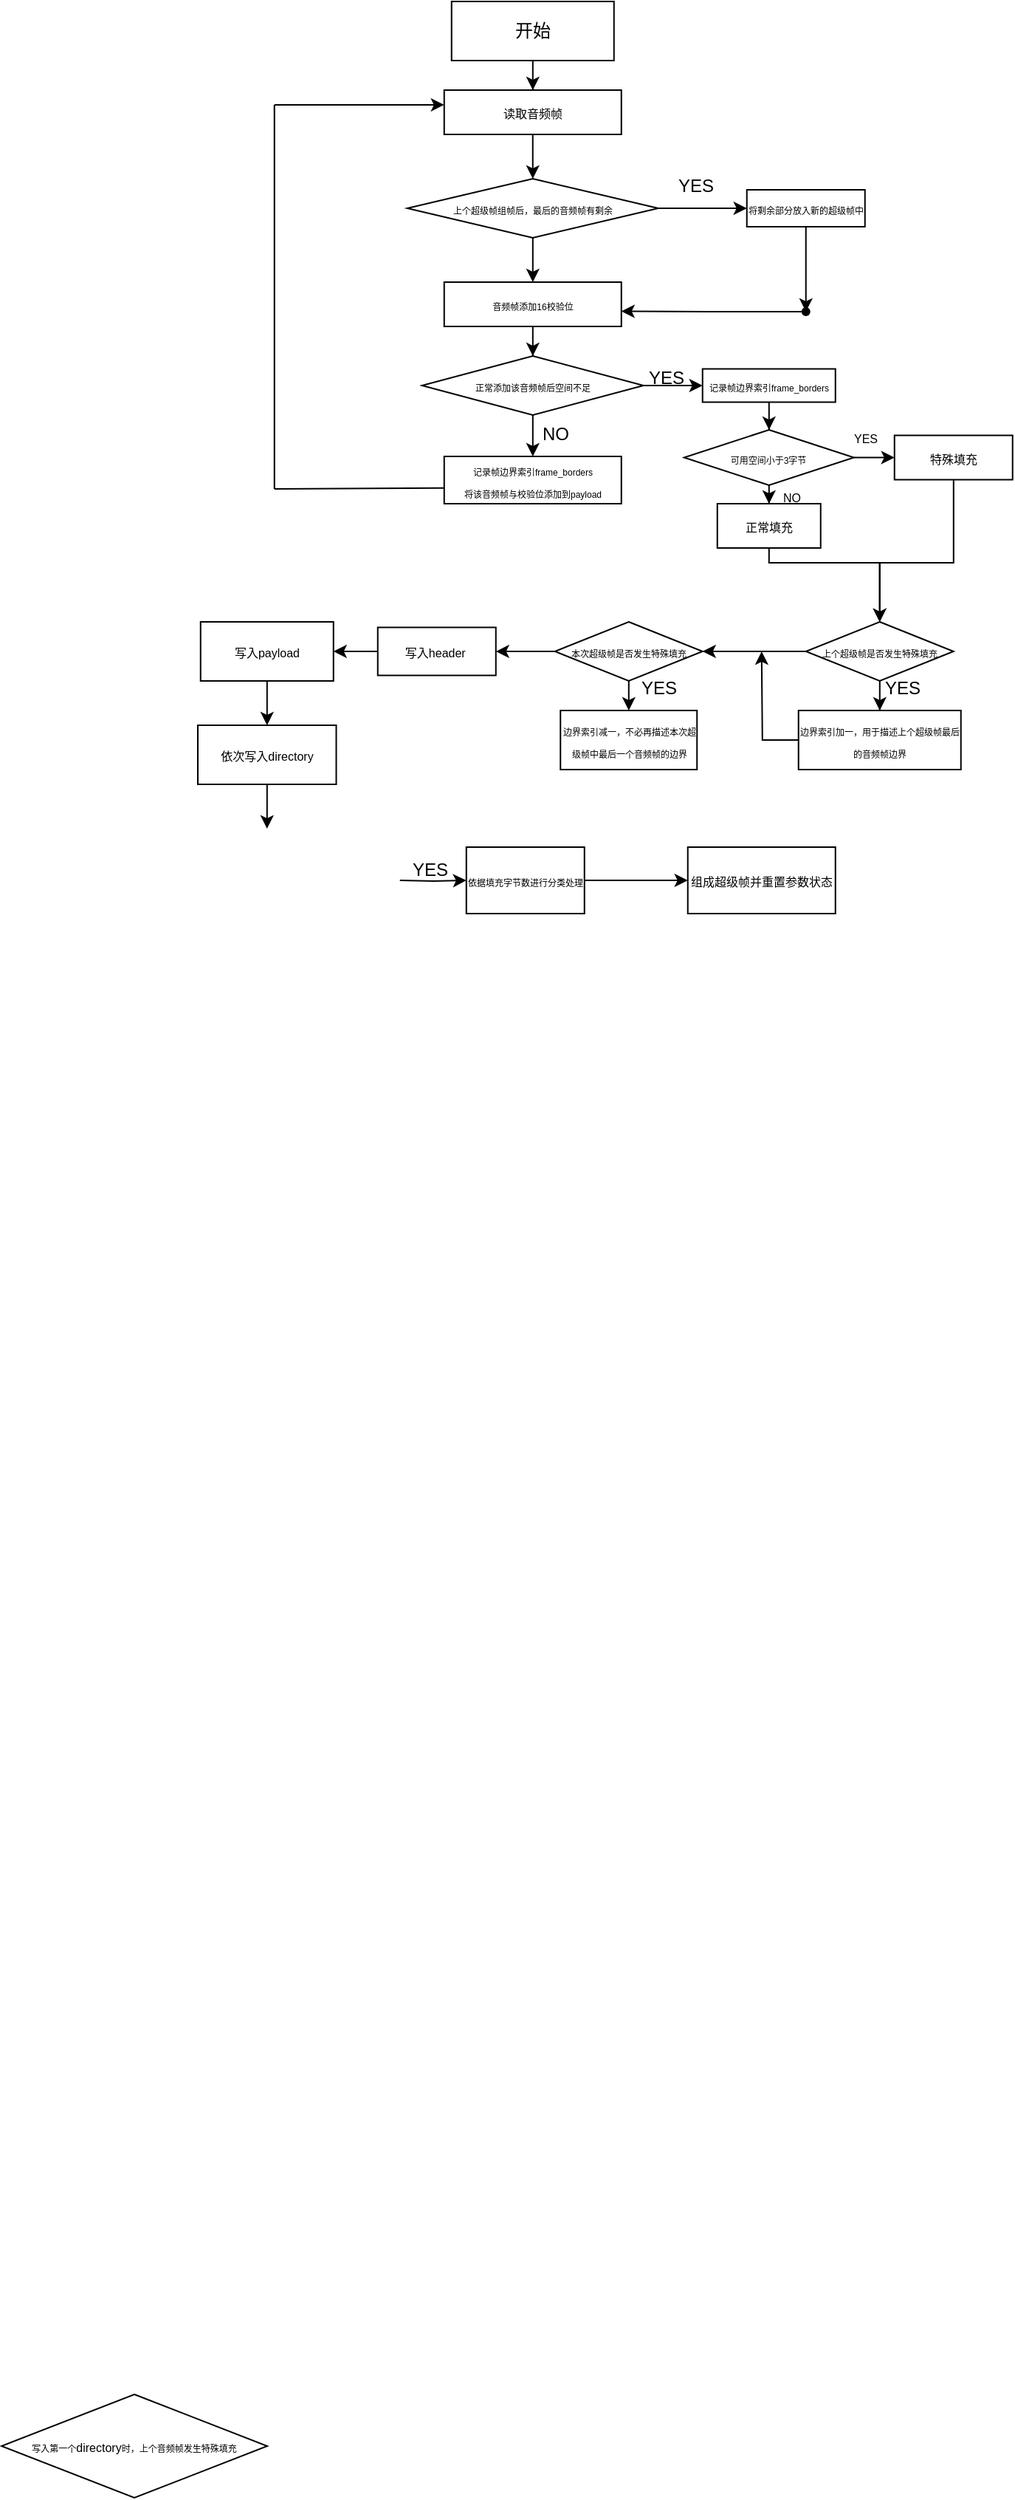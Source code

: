<mxfile version="26.2.3">
  <diagram name="第 1 页" id="n6e04V7jjncT3Dm4Qbx1">
    <mxGraphModel dx="1427" dy="1896" grid="1" gridSize="10" guides="1" tooltips="1" connect="1" arrows="1" fold="1" page="1" pageScale="1" pageWidth="827" pageHeight="1169" math="0" shadow="0">
      <root>
        <mxCell id="0" />
        <mxCell id="1" parent="0" />
        <mxCell id="FQrFjegRPgmL6ipm70EM-15" value="" style="edgeStyle=orthogonalEdgeStyle;rounded=0;orthogonalLoop=1;jettySize=auto;html=1;" parent="1" source="H_5QPLYrO2WsYd4f-BC5-1" target="FQrFjegRPgmL6ipm70EM-16" edge="1">
          <mxGeometry relative="1" as="geometry">
            <mxPoint x="364.87" y="-1010" as="targetPoint" />
          </mxGeometry>
        </mxCell>
        <mxCell id="H_5QPLYrO2WsYd4f-BC5-1" value="开始" style="rounded=0;whiteSpace=wrap;html=1;" parent="1" vertex="1">
          <mxGeometry x="309.87" y="-1090" width="110" height="40" as="geometry" />
        </mxCell>
        <mxCell id="H_5QPLYrO2WsYd4f-BC5-11" value="" style="edgeStyle=orthogonalEdgeStyle;rounded=0;orthogonalLoop=1;jettySize=auto;html=1;" parent="1" source="H_5QPLYrO2WsYd4f-BC5-8" target="H_5QPLYrO2WsYd4f-BC5-10" edge="1">
          <mxGeometry relative="1" as="geometry" />
        </mxCell>
        <mxCell id="H_5QPLYrO2WsYd4f-BC5-14" value="" style="edgeStyle=orthogonalEdgeStyle;rounded=0;orthogonalLoop=1;jettySize=auto;html=1;" parent="1" source="H_5QPLYrO2WsYd4f-BC5-8" target="H_5QPLYrO2WsYd4f-BC5-13" edge="1">
          <mxGeometry relative="1" as="geometry" />
        </mxCell>
        <mxCell id="H_5QPLYrO2WsYd4f-BC5-8" value="&lt;font style=&quot;font-size: 6px;&quot;&gt;上个超级帧组帧后，最后的音频帧有剩余&lt;/font&gt;" style="rhombus;whiteSpace=wrap;html=1;rounded=0;" parent="1" vertex="1">
          <mxGeometry x="279.87" y="-970" width="170" height="40" as="geometry" />
        </mxCell>
        <mxCell id="H_5QPLYrO2WsYd4f-BC5-16" value="" style="edgeStyle=orthogonalEdgeStyle;rounded=0;orthogonalLoop=1;jettySize=auto;html=1;" parent="1" source="H_5QPLYrO2WsYd4f-BC5-10" target="H_5QPLYrO2WsYd4f-BC5-15" edge="1">
          <mxGeometry relative="1" as="geometry" />
        </mxCell>
        <mxCell id="H_5QPLYrO2WsYd4f-BC5-10" value="&lt;font style=&quot;font-size: 6px;&quot;&gt;将剩余部分放入新的超级帧中&lt;/font&gt;" style="whiteSpace=wrap;html=1;rounded=0;" parent="1" vertex="1">
          <mxGeometry x="509.87" y="-962.5" width="80" height="25" as="geometry" />
        </mxCell>
        <mxCell id="H_5QPLYrO2WsYd4f-BC5-12" value="YES" style="text;html=1;align=center;verticalAlign=middle;resizable=0;points=[];autosize=1;strokeColor=none;fillColor=none;" parent="1" vertex="1">
          <mxGeometry x="449.87" y="-980" width="50" height="30" as="geometry" />
        </mxCell>
        <mxCell id="H_5QPLYrO2WsYd4f-BC5-21" value="" style="edgeStyle=orthogonalEdgeStyle;rounded=0;orthogonalLoop=1;jettySize=auto;html=1;" parent="1" source="H_5QPLYrO2WsYd4f-BC5-13" target="H_5QPLYrO2WsYd4f-BC5-20" edge="1">
          <mxGeometry relative="1" as="geometry" />
        </mxCell>
        <mxCell id="H_5QPLYrO2WsYd4f-BC5-13" value="&lt;font style=&quot;font-size: 6px;&quot;&gt;音频帧添加16校验位&lt;/font&gt;" style="rounded=0;whiteSpace=wrap;html=1;" parent="1" vertex="1">
          <mxGeometry x="304.87" y="-900" width="120" height="30" as="geometry" />
        </mxCell>
        <mxCell id="H_5QPLYrO2WsYd4f-BC5-17" value="" style="edgeStyle=orthogonalEdgeStyle;rounded=0;orthogonalLoop=1;jettySize=auto;html=1;" parent="1" source="H_5QPLYrO2WsYd4f-BC5-15" edge="1">
          <mxGeometry relative="1" as="geometry">
            <mxPoint x="549.87" y="-880.25" as="sourcePoint" />
            <mxPoint x="424.87" y="-880.25" as="targetPoint" />
            <Array as="points" />
          </mxGeometry>
        </mxCell>
        <mxCell id="FQrFjegRPgmL6ipm70EM-2" value="" style="edgeStyle=orthogonalEdgeStyle;rounded=0;orthogonalLoop=1;jettySize=auto;html=1;" parent="1" source="H_5QPLYrO2WsYd4f-BC5-20" target="FQrFjegRPgmL6ipm70EM-1" edge="1">
          <mxGeometry relative="1" as="geometry" />
        </mxCell>
        <mxCell id="FQrFjegRPgmL6ipm70EM-5" value="" style="edgeStyle=orthogonalEdgeStyle;rounded=0;orthogonalLoop=1;jettySize=auto;html=1;" parent="1" source="H_5QPLYrO2WsYd4f-BC5-20" target="FQrFjegRPgmL6ipm70EM-4" edge="1">
          <mxGeometry relative="1" as="geometry" />
        </mxCell>
        <mxCell id="H_5QPLYrO2WsYd4f-BC5-20" value="&lt;font style=&quot;font-size: 6px;&quot;&gt;正常添加该音频帧后空间不足&lt;/font&gt;" style="rhombus;whiteSpace=wrap;html=1;rounded=0;" parent="1" vertex="1">
          <mxGeometry x="289.87" y="-850" width="150" height="40" as="geometry" />
        </mxCell>
        <mxCell id="H_5QPLYrO2WsYd4f-BC5-23" value="" style="edgeStyle=orthogonalEdgeStyle;rounded=0;orthogonalLoop=1;jettySize=auto;html=1;" parent="1" target="H_5QPLYrO2WsYd4f-BC5-15" edge="1">
          <mxGeometry relative="1" as="geometry">
            <mxPoint x="549.87" y="-880.25" as="sourcePoint" />
            <mxPoint x="424.87" y="-880.25" as="targetPoint" />
            <Array as="points" />
          </mxGeometry>
        </mxCell>
        <mxCell id="H_5QPLYrO2WsYd4f-BC5-15" value="" style="shape=waypoint;sketch=0;size=6;pointerEvents=1;points=[];fillColor=default;resizable=0;rotatable=0;perimeter=centerPerimeter;snapToPoint=1;rounded=0;" parent="1" vertex="1">
          <mxGeometry x="539.87" y="-890" width="20" height="20" as="geometry" />
        </mxCell>
        <mxCell id="FQrFjegRPgmL6ipm70EM-1" value="&lt;div&gt;&lt;span style=&quot;font-size: 6px; background-color: transparent; color: light-dark(rgb(0, 0, 0), rgb(255, 255, 255));&quot;&gt;记录帧边界索引frame_borders&lt;/span&gt;&lt;/div&gt;&lt;div&gt;&lt;span style=&quot;font-size: 6px; background-color: transparent; color: light-dark(rgb(0, 0, 0), rgb(255, 255, 255));&quot;&gt;将该音频帧与校验位添加到payload&lt;/span&gt;&lt;/div&gt;" style="rounded=0;whiteSpace=wrap;html=1;" parent="1" vertex="1">
          <mxGeometry x="304.87" y="-782" width="120" height="32" as="geometry" />
        </mxCell>
        <mxCell id="FQrFjegRPgmL6ipm70EM-3" value="NO" style="text;html=1;align=center;verticalAlign=middle;resizable=0;points=[];autosize=1;strokeColor=none;fillColor=none;" parent="1" vertex="1">
          <mxGeometry x="359.87" y="-812" width="40" height="30" as="geometry" />
        </mxCell>
        <mxCell id="FQrFjegRPgmL6ipm70EM-9" value="" style="edgeStyle=orthogonalEdgeStyle;rounded=0;orthogonalLoop=1;jettySize=auto;html=1;" parent="1" source="FQrFjegRPgmL6ipm70EM-4" target="FQrFjegRPgmL6ipm70EM-8" edge="1">
          <mxGeometry relative="1" as="geometry" />
        </mxCell>
        <mxCell id="FQrFjegRPgmL6ipm70EM-4" value="&lt;font style=&quot;font-size: 6px;&quot;&gt;记录帧边界索引&lt;/font&gt;&lt;span style=&quot;font-size: 6px;&quot;&gt;frame_borders&lt;/span&gt;" style="whiteSpace=wrap;html=1;rounded=0;" parent="1" vertex="1">
          <mxGeometry x="479.87" y="-841.25" width="90" height="22.5" as="geometry" />
        </mxCell>
        <mxCell id="FQrFjegRPgmL6ipm70EM-26" value="" style="edgeStyle=orthogonalEdgeStyle;rounded=0;orthogonalLoop=1;jettySize=auto;html=1;" parent="1" source="FQrFjegRPgmL6ipm70EM-8" target="FQrFjegRPgmL6ipm70EM-25" edge="1">
          <mxGeometry relative="1" as="geometry" />
        </mxCell>
        <mxCell id="FQrFjegRPgmL6ipm70EM-28" value="" style="edgeStyle=orthogonalEdgeStyle;rounded=0;orthogonalLoop=1;jettySize=auto;html=1;" parent="1" source="FQrFjegRPgmL6ipm70EM-8" target="FQrFjegRPgmL6ipm70EM-27" edge="1">
          <mxGeometry relative="1" as="geometry" />
        </mxCell>
        <mxCell id="FQrFjegRPgmL6ipm70EM-8" value="&lt;font style=&quot;font-size: 6px;&quot;&gt;可用空间小于3字节&lt;/font&gt;" style="rhombus;whiteSpace=wrap;html=1;rounded=0;" parent="1" vertex="1">
          <mxGeometry x="467.37" y="-800" width="115" height="37.5" as="geometry" />
        </mxCell>
        <mxCell id="FQrFjegRPgmL6ipm70EM-10" value="YES" style="text;html=1;align=center;verticalAlign=middle;resizable=0;points=[];autosize=1;strokeColor=none;fillColor=none;" parent="1" vertex="1">
          <mxGeometry x="429.87" y="-850" width="50" height="30" as="geometry" />
        </mxCell>
        <mxCell id="FQrFjegRPgmL6ipm70EM-16" value="&lt;font style=&quot;font-size: 8px;&quot;&gt;读取音频帧&lt;/font&gt;" style="rounded=0;whiteSpace=wrap;html=1;" parent="1" vertex="1">
          <mxGeometry x="304.87" y="-1030" width="120" height="30" as="geometry" />
        </mxCell>
        <mxCell id="FQrFjegRPgmL6ipm70EM-19" value="" style="endArrow=classic;html=1;rounded=0;exitX=0.5;exitY=1;exitDx=0;exitDy=0;entryX=0.5;entryY=0;entryDx=0;entryDy=0;" parent="1" source="FQrFjegRPgmL6ipm70EM-16" target="H_5QPLYrO2WsYd4f-BC5-8" edge="1">
          <mxGeometry width="50" height="50" relative="1" as="geometry">
            <mxPoint x="359.87" y="-950" as="sourcePoint" />
            <mxPoint x="409.87" y="-1000" as="targetPoint" />
          </mxGeometry>
        </mxCell>
        <mxCell id="FQrFjegRPgmL6ipm70EM-22" value="" style="endArrow=none;html=1;rounded=0;" parent="1" edge="1">
          <mxGeometry width="50" height="50" relative="1" as="geometry">
            <mxPoint x="189.87" y="-760" as="sourcePoint" />
            <mxPoint x="189.87" y="-1020" as="targetPoint" />
          </mxGeometry>
        </mxCell>
        <mxCell id="FQrFjegRPgmL6ipm70EM-23" value="" style="endArrow=classic;html=1;rounded=0;entryX=0;entryY=0.333;entryDx=0;entryDy=0;entryPerimeter=0;" parent="1" target="FQrFjegRPgmL6ipm70EM-16" edge="1">
          <mxGeometry width="50" height="50" relative="1" as="geometry">
            <mxPoint x="189.87" y="-1020" as="sourcePoint" />
            <mxPoint x="409.87" y="-920" as="targetPoint" />
          </mxGeometry>
        </mxCell>
        <mxCell id="FQrFjegRPgmL6ipm70EM-24" value="" style="endArrow=none;html=1;rounded=0;exitX=0;exitY=0.669;exitDx=0;exitDy=0;exitPerimeter=0;" parent="1" source="FQrFjegRPgmL6ipm70EM-1" edge="1">
          <mxGeometry width="50" height="50" relative="1" as="geometry">
            <mxPoint x="304.87" y="-762.172" as="sourcePoint" />
            <mxPoint x="189.87" y="-760" as="targetPoint" />
          </mxGeometry>
        </mxCell>
        <mxCell id="FQrFjegRPgmL6ipm70EM-31" value="" style="edgeStyle=orthogonalEdgeStyle;rounded=0;orthogonalLoop=1;jettySize=auto;html=1;" parent="1" source="FQrFjegRPgmL6ipm70EM-25" target="FQrFjegRPgmL6ipm70EM-29" edge="1">
          <mxGeometry relative="1" as="geometry">
            <Array as="points">
              <mxPoint x="524.87" y="-710" />
              <mxPoint x="599.87" y="-710" />
            </Array>
          </mxGeometry>
        </mxCell>
        <mxCell id="FQrFjegRPgmL6ipm70EM-25" value="&lt;font style=&quot;font-size: 8px;&quot;&gt;正常填充&lt;/font&gt;" style="whiteSpace=wrap;html=1;rounded=0;" parent="1" vertex="1">
          <mxGeometry x="489.87" y="-750" width="70" height="30" as="geometry" />
        </mxCell>
        <mxCell id="FQrFjegRPgmL6ipm70EM-30" value="" style="edgeStyle=orthogonalEdgeStyle;rounded=0;orthogonalLoop=1;jettySize=auto;html=1;" parent="1" source="FQrFjegRPgmL6ipm70EM-27" target="FQrFjegRPgmL6ipm70EM-29" edge="1">
          <mxGeometry relative="1" as="geometry">
            <Array as="points">
              <mxPoint x="649.87" y="-710" />
              <mxPoint x="599.87" y="-710" />
            </Array>
          </mxGeometry>
        </mxCell>
        <mxCell id="FQrFjegRPgmL6ipm70EM-27" value="&lt;font style=&quot;font-size: 8px;&quot;&gt;特殊填充&lt;/font&gt;" style="whiteSpace=wrap;html=1;rounded=0;" parent="1" vertex="1">
          <mxGeometry x="609.87" y="-796.25" width="80" height="30" as="geometry" />
        </mxCell>
        <mxCell id="FQrFjegRPgmL6ipm70EM-37" value="" style="edgeStyle=orthogonalEdgeStyle;rounded=0;orthogonalLoop=1;jettySize=auto;html=1;" parent="1" source="FQrFjegRPgmL6ipm70EM-29" target="FQrFjegRPgmL6ipm70EM-36" edge="1">
          <mxGeometry relative="1" as="geometry" />
        </mxCell>
        <mxCell id="FQrFjegRPgmL6ipm70EM-41" value="" style="edgeStyle=orthogonalEdgeStyle;rounded=0;orthogonalLoop=1;jettySize=auto;html=1;" parent="1" source="FQrFjegRPgmL6ipm70EM-29" target="FQrFjegRPgmL6ipm70EM-40" edge="1">
          <mxGeometry relative="1" as="geometry" />
        </mxCell>
        <mxCell id="FQrFjegRPgmL6ipm70EM-29" value="&lt;font style=&quot;font-size: 6px;&quot;&gt;上个超级帧是否发生特殊填充&lt;/font&gt;" style="rhombus;whiteSpace=wrap;html=1;rounded=0;" parent="1" vertex="1">
          <mxGeometry x="549.87" y="-670" width="100" height="40" as="geometry" />
        </mxCell>
        <mxCell id="FQrFjegRPgmL6ipm70EM-42" style="edgeStyle=orthogonalEdgeStyle;rounded=0;orthogonalLoop=1;jettySize=auto;html=1;" parent="1" source="FQrFjegRPgmL6ipm70EM-36" edge="1">
          <mxGeometry relative="1" as="geometry">
            <mxPoint x="519.87" y="-650" as="targetPoint" />
          </mxGeometry>
        </mxCell>
        <mxCell id="FQrFjegRPgmL6ipm70EM-36" value="&lt;span style=&quot;font-size: 6px;&quot;&gt;边界索引加一，用于描述上个超级帧最后的音频帧边界&lt;/span&gt;" style="whiteSpace=wrap;html=1;rounded=0;" parent="1" vertex="1">
          <mxGeometry x="544.87" y="-610" width="110" height="40" as="geometry" />
        </mxCell>
        <mxCell id="FQrFjegRPgmL6ipm70EM-38" value="&lt;font style=&quot;font-size: 6px;&quot;&gt;边界索引减一，不必再描述本次超级帧中最后一个音频帧的边界&lt;/font&gt;" style="whiteSpace=wrap;html=1;rounded=0;" parent="1" vertex="1">
          <mxGeometry x="383.62" y="-610" width="92.5" height="40" as="geometry" />
        </mxCell>
        <mxCell id="FQrFjegRPgmL6ipm70EM-43" value="" style="edgeStyle=orthogonalEdgeStyle;rounded=0;orthogonalLoop=1;jettySize=auto;html=1;" parent="1" source="FQrFjegRPgmL6ipm70EM-40" target="FQrFjegRPgmL6ipm70EM-38" edge="1">
          <mxGeometry relative="1" as="geometry" />
        </mxCell>
        <mxCell id="FQrFjegRPgmL6ipm70EM-47" value="" style="edgeStyle=orthogonalEdgeStyle;rounded=0;orthogonalLoop=1;jettySize=auto;html=1;" parent="1" source="FQrFjegRPgmL6ipm70EM-40" target="FQrFjegRPgmL6ipm70EM-46" edge="1">
          <mxGeometry relative="1" as="geometry" />
        </mxCell>
        <mxCell id="FQrFjegRPgmL6ipm70EM-40" value="&lt;span style=&quot;font-size: 6px;&quot;&gt;本次超级帧是否发生特殊填充&lt;/span&gt;" style="rhombus;whiteSpace=wrap;html=1;rounded=0;" parent="1" vertex="1">
          <mxGeometry x="379.87" y="-670" width="100" height="40" as="geometry" />
        </mxCell>
        <mxCell id="FQrFjegRPgmL6ipm70EM-44" value="YES" style="text;html=1;align=center;verticalAlign=middle;resizable=0;points=[];autosize=1;strokeColor=none;fillColor=none;" parent="1" vertex="1">
          <mxGeometry x="589.87" y="-640" width="50" height="30" as="geometry" />
        </mxCell>
        <mxCell id="FQrFjegRPgmL6ipm70EM-45" value="YES" style="text;html=1;align=center;verticalAlign=middle;resizable=0;points=[];autosize=1;strokeColor=none;fillColor=none;" parent="1" vertex="1">
          <mxGeometry x="424.87" y="-640" width="50" height="30" as="geometry" />
        </mxCell>
        <mxCell id="FQrFjegRPgmL6ipm70EM-49" value="" style="edgeStyle=orthogonalEdgeStyle;rounded=0;orthogonalLoop=1;jettySize=auto;html=1;" parent="1" source="FQrFjegRPgmL6ipm70EM-46" target="FQrFjegRPgmL6ipm70EM-48" edge="1">
          <mxGeometry relative="1" as="geometry" />
        </mxCell>
        <mxCell id="FQrFjegRPgmL6ipm70EM-46" value="&lt;font style=&quot;font-size: 8px;&quot;&gt;写入header&amp;nbsp;&lt;/font&gt;" style="whiteSpace=wrap;html=1;rounded=0;" parent="1" vertex="1">
          <mxGeometry x="259.87" y="-666.25" width="80" height="32.5" as="geometry" />
        </mxCell>
        <mxCell id="FQrFjegRPgmL6ipm70EM-51" value="" style="edgeStyle=orthogonalEdgeStyle;rounded=0;orthogonalLoop=1;jettySize=auto;html=1;" parent="1" source="FQrFjegRPgmL6ipm70EM-48" target="FQrFjegRPgmL6ipm70EM-50" edge="1">
          <mxGeometry relative="1" as="geometry" />
        </mxCell>
        <mxCell id="FQrFjegRPgmL6ipm70EM-48" value="&lt;font style=&quot;font-size: 8px;&quot;&gt;写入payload&lt;/font&gt;" style="whiteSpace=wrap;html=1;rounded=0;" parent="1" vertex="1">
          <mxGeometry x="139.87" y="-670" width="90" height="40" as="geometry" />
        </mxCell>
        <mxCell id="FQrFjegRPgmL6ipm70EM-53" value="" style="edgeStyle=orthogonalEdgeStyle;rounded=0;orthogonalLoop=1;jettySize=auto;html=1;" parent="1" source="FQrFjegRPgmL6ipm70EM-50" edge="1">
          <mxGeometry relative="1" as="geometry">
            <mxPoint x="184.87" y="-530" as="targetPoint" />
          </mxGeometry>
        </mxCell>
        <mxCell id="FQrFjegRPgmL6ipm70EM-50" value="&lt;font style=&quot;font-size: 8px;&quot;&gt;依次写入directory&lt;/font&gt;" style="whiteSpace=wrap;html=1;rounded=0;" parent="1" vertex="1">
          <mxGeometry x="138" y="-600" width="93.75" height="40" as="geometry" />
        </mxCell>
        <mxCell id="FQrFjegRPgmL6ipm70EM-55" value="" style="edgeStyle=orthogonalEdgeStyle;rounded=0;orthogonalLoop=1;jettySize=auto;html=1;" parent="1" target="FQrFjegRPgmL6ipm70EM-54" edge="1">
          <mxGeometry relative="1" as="geometry">
            <mxPoint x="274.87" y="-495" as="sourcePoint" />
          </mxGeometry>
        </mxCell>
        <mxCell id="FQrFjegRPgmL6ipm70EM-52" value="&lt;font style=&quot;font-size: 6px;&quot;&gt;写入第一个&lt;span style=&quot;font-size: 8px;&quot;&gt;directory&lt;/span&gt;时，上个音频帧发生特殊填充&lt;/font&gt;" style="rhombus;whiteSpace=wrap;html=1;rounded=0;" parent="1" vertex="1">
          <mxGeometry x="5" y="530" width="180" height="70" as="geometry" />
        </mxCell>
        <mxCell id="FQrFjegRPgmL6ipm70EM-66" value="" style="edgeStyle=orthogonalEdgeStyle;rounded=0;orthogonalLoop=1;jettySize=auto;html=1;" parent="1" source="FQrFjegRPgmL6ipm70EM-54" target="FQrFjegRPgmL6ipm70EM-65" edge="1">
          <mxGeometry relative="1" as="geometry" />
        </mxCell>
        <mxCell id="FQrFjegRPgmL6ipm70EM-54" value="&lt;font style=&quot;font-size: 6px;&quot;&gt;依据填充字节数进行分类处理&lt;/font&gt;" style="whiteSpace=wrap;html=1;rounded=0;" parent="1" vertex="1">
          <mxGeometry x="319.87" y="-517.5" width="80" height="45" as="geometry" />
        </mxCell>
        <mxCell id="FQrFjegRPgmL6ipm70EM-62" value="&lt;font style=&quot;font-size: 8px;&quot;&gt;YES&lt;/font&gt;" style="text;html=1;align=center;verticalAlign=middle;resizable=0;points=[];autosize=1;strokeColor=none;fillColor=none;" parent="1" vertex="1">
          <mxGeometry x="569.87" y="-810" width="40" height="30" as="geometry" />
        </mxCell>
        <mxCell id="FQrFjegRPgmL6ipm70EM-63" value="&lt;font style=&quot;font-size: 8px;&quot;&gt;NO&lt;/font&gt;" style="text;html=1;align=center;verticalAlign=middle;resizable=0;points=[];autosize=1;strokeColor=none;fillColor=none;" parent="1" vertex="1">
          <mxGeometry x="519.87" y="-770" width="40" height="30" as="geometry" />
        </mxCell>
        <mxCell id="FQrFjegRPgmL6ipm70EM-64" value="YES" style="text;html=1;align=center;verticalAlign=middle;resizable=0;points=[];autosize=1;strokeColor=none;fillColor=none;" parent="1" vertex="1">
          <mxGeometry x="269.87" y="-517.5" width="50" height="30" as="geometry" />
        </mxCell>
        <mxCell id="FQrFjegRPgmL6ipm70EM-65" value="&lt;font style=&quot;font-size: 8px;&quot;&gt;组成超级帧并重置参数状态&lt;/font&gt;" style="whiteSpace=wrap;html=1;rounded=0;" parent="1" vertex="1">
          <mxGeometry x="469.87" y="-517.5" width="100" height="45" as="geometry" />
        </mxCell>
      </root>
    </mxGraphModel>
  </diagram>
</mxfile>
